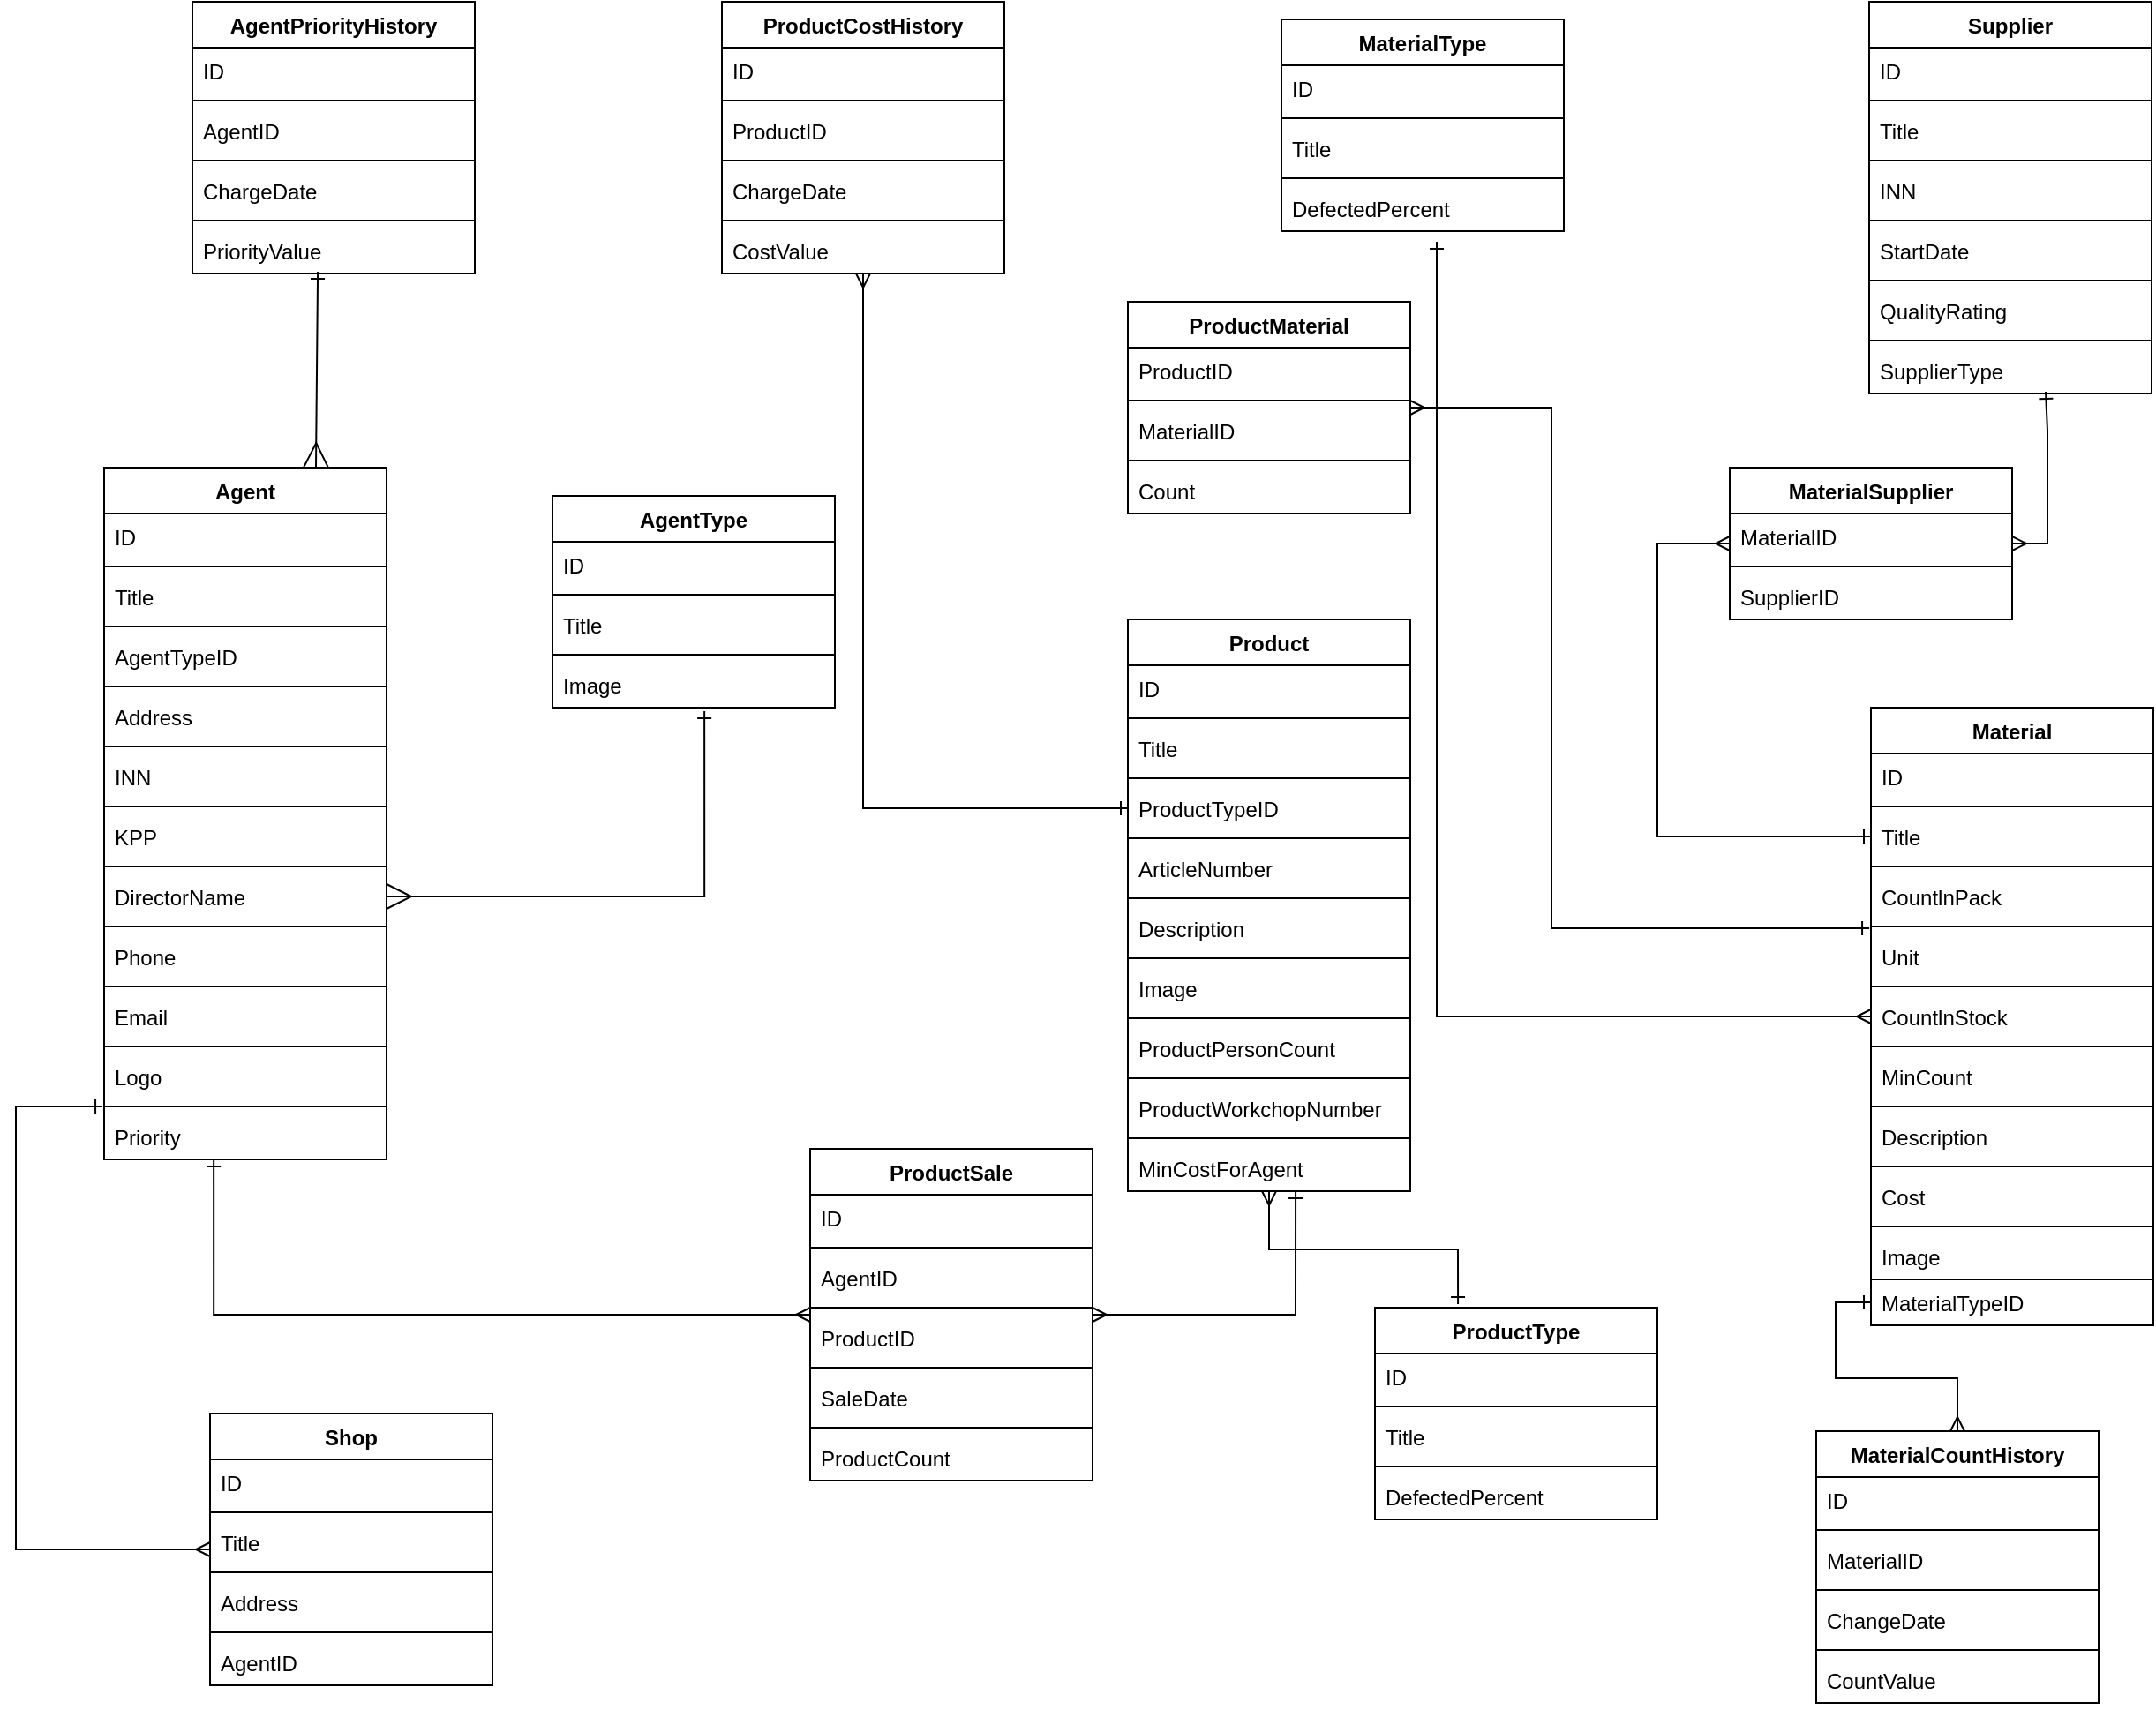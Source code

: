 <mxfile version="20.5.1" type="device"><diagram id="fFs7hPyOIkgfOMiAq97M" name="Страница 1"><mxGraphModel dx="1422" dy="1986" grid="1" gridSize="10" guides="1" tooltips="1" connect="1" arrows="1" fold="1" page="1" pageScale="1" pageWidth="827" pageHeight="1169" math="0" shadow="0"><root><mxCell id="0"/><mxCell id="1" parent="0"/><mxCell id="3nmxKB8VKZcgDJRHSXN--23" value="AgentPriorityHistory" style="swimlane;fontStyle=1;align=center;verticalAlign=top;childLayout=stackLayout;horizontal=1;startSize=26;horizontalStack=0;resizeParent=1;resizeParentMax=0;resizeLast=0;collapsible=1;marginBottom=0;" parent="1" vertex="1"><mxGeometry x="210" y="-1140" width="160" height="154" as="geometry"/></mxCell><mxCell id="3nmxKB8VKZcgDJRHSXN--24" value="ID" style="text;strokeColor=none;fillColor=none;align=left;verticalAlign=top;spacingLeft=4;spacingRight=4;overflow=hidden;rotatable=0;points=[[0,0.5],[1,0.5]];portConstraint=eastwest;" parent="3nmxKB8VKZcgDJRHSXN--23" vertex="1"><mxGeometry y="26" width="160" height="26" as="geometry"/></mxCell><mxCell id="3nmxKB8VKZcgDJRHSXN--25" value="" style="line;strokeWidth=1;fillColor=none;align=left;verticalAlign=middle;spacingTop=-1;spacingLeft=3;spacingRight=3;rotatable=0;labelPosition=right;points=[];portConstraint=eastwest;strokeColor=inherit;" parent="3nmxKB8VKZcgDJRHSXN--23" vertex="1"><mxGeometry y="52" width="160" height="8" as="geometry"/></mxCell><mxCell id="3nmxKB8VKZcgDJRHSXN--26" value="AgentID" style="text;strokeColor=none;fillColor=none;align=left;verticalAlign=top;spacingLeft=4;spacingRight=4;overflow=hidden;rotatable=0;points=[[0,0.5],[1,0.5]];portConstraint=eastwest;" parent="3nmxKB8VKZcgDJRHSXN--23" vertex="1"><mxGeometry y="60" width="160" height="26" as="geometry"/></mxCell><mxCell id="3nmxKB8VKZcgDJRHSXN--29" value="" style="line;strokeWidth=1;fillColor=none;align=left;verticalAlign=middle;spacingTop=-1;spacingLeft=3;spacingRight=3;rotatable=0;labelPosition=right;points=[];portConstraint=eastwest;strokeColor=inherit;" parent="3nmxKB8VKZcgDJRHSXN--23" vertex="1"><mxGeometry y="86" width="160" height="8" as="geometry"/></mxCell><mxCell id="3nmxKB8VKZcgDJRHSXN--28" value="ChargeDate" style="text;strokeColor=none;fillColor=none;align=left;verticalAlign=top;spacingLeft=4;spacingRight=4;overflow=hidden;rotatable=0;points=[[0,0.5],[1,0.5]];portConstraint=eastwest;" parent="3nmxKB8VKZcgDJRHSXN--23" vertex="1"><mxGeometry y="94" width="160" height="26" as="geometry"/></mxCell><mxCell id="3nmxKB8VKZcgDJRHSXN--31" value="" style="line;strokeWidth=1;fillColor=none;align=left;verticalAlign=middle;spacingTop=-1;spacingLeft=3;spacingRight=3;rotatable=0;labelPosition=right;points=[];portConstraint=eastwest;strokeColor=inherit;" parent="3nmxKB8VKZcgDJRHSXN--23" vertex="1"><mxGeometry y="120" width="160" height="8" as="geometry"/></mxCell><mxCell id="3nmxKB8VKZcgDJRHSXN--27" value="PriorityValue" style="text;strokeColor=none;fillColor=none;align=left;verticalAlign=top;spacingLeft=4;spacingRight=4;overflow=hidden;rotatable=0;points=[[0,0.5],[1,0.5]];portConstraint=eastwest;" parent="3nmxKB8VKZcgDJRHSXN--23" vertex="1"><mxGeometry y="128" width="160" height="26" as="geometry"/></mxCell><mxCell id="3nmxKB8VKZcgDJRHSXN--32" value="Agent" style="swimlane;fontStyle=1;align=center;verticalAlign=top;childLayout=stackLayout;horizontal=1;startSize=26;horizontalStack=0;resizeParent=1;resizeParentMax=0;resizeLast=0;collapsible=1;marginBottom=0;" parent="1" vertex="1"><mxGeometry x="160" y="-876" width="160" height="392" as="geometry"/></mxCell><mxCell id="3nmxKB8VKZcgDJRHSXN--33" value="ID" style="text;strokeColor=none;fillColor=none;align=left;verticalAlign=top;spacingLeft=4;spacingRight=4;overflow=hidden;rotatable=0;points=[[0,0.5],[1,0.5]];portConstraint=eastwest;" parent="3nmxKB8VKZcgDJRHSXN--32" vertex="1"><mxGeometry y="26" width="160" height="26" as="geometry"/></mxCell><mxCell id="3nmxKB8VKZcgDJRHSXN--34" value="" style="line;strokeWidth=1;fillColor=none;align=left;verticalAlign=middle;spacingTop=-1;spacingLeft=3;spacingRight=3;rotatable=0;labelPosition=right;points=[];portConstraint=eastwest;strokeColor=inherit;" parent="3nmxKB8VKZcgDJRHSXN--32" vertex="1"><mxGeometry y="52" width="160" height="8" as="geometry"/></mxCell><mxCell id="3nmxKB8VKZcgDJRHSXN--35" value="Title" style="text;strokeColor=none;fillColor=none;align=left;verticalAlign=top;spacingLeft=4;spacingRight=4;overflow=hidden;rotatable=0;points=[[0,0.5],[1,0.5]];portConstraint=eastwest;" parent="3nmxKB8VKZcgDJRHSXN--32" vertex="1"><mxGeometry y="60" width="160" height="26" as="geometry"/></mxCell><mxCell id="3nmxKB8VKZcgDJRHSXN--36" value="" style="line;strokeWidth=1;fillColor=none;align=left;verticalAlign=middle;spacingTop=-1;spacingLeft=3;spacingRight=3;rotatable=0;labelPosition=right;points=[];portConstraint=eastwest;strokeColor=inherit;" parent="3nmxKB8VKZcgDJRHSXN--32" vertex="1"><mxGeometry y="86" width="160" height="8" as="geometry"/></mxCell><mxCell id="3nmxKB8VKZcgDJRHSXN--37" value="AgentTypeID&#10;&#10;" style="text;strokeColor=none;fillColor=none;align=left;verticalAlign=top;spacingLeft=4;spacingRight=4;overflow=hidden;rotatable=0;points=[[0,0.5],[1,0.5]];portConstraint=eastwest;" parent="3nmxKB8VKZcgDJRHSXN--32" vertex="1"><mxGeometry y="94" width="160" height="26" as="geometry"/></mxCell><mxCell id="3nmxKB8VKZcgDJRHSXN--38" value="" style="line;strokeWidth=1;fillColor=none;align=left;verticalAlign=middle;spacingTop=-1;spacingLeft=3;spacingRight=3;rotatable=0;labelPosition=right;points=[];portConstraint=eastwest;strokeColor=inherit;" parent="3nmxKB8VKZcgDJRHSXN--32" vertex="1"><mxGeometry y="120" width="160" height="8" as="geometry"/></mxCell><mxCell id="3nmxKB8VKZcgDJRHSXN--40" value="Address" style="text;strokeColor=none;fillColor=none;align=left;verticalAlign=top;spacingLeft=4;spacingRight=4;overflow=hidden;rotatable=0;points=[[0,0.5],[1,0.5]];portConstraint=eastwest;" parent="3nmxKB8VKZcgDJRHSXN--32" vertex="1"><mxGeometry y="128" width="160" height="26" as="geometry"/></mxCell><mxCell id="3nmxKB8VKZcgDJRHSXN--47" value="" style="line;strokeWidth=1;fillColor=none;align=left;verticalAlign=middle;spacingTop=-1;spacingLeft=3;spacingRight=3;rotatable=0;labelPosition=right;points=[];portConstraint=eastwest;strokeColor=inherit;" parent="3nmxKB8VKZcgDJRHSXN--32" vertex="1"><mxGeometry y="154" width="160" height="8" as="geometry"/></mxCell><mxCell id="3nmxKB8VKZcgDJRHSXN--41" value="INN" style="text;strokeColor=none;fillColor=none;align=left;verticalAlign=top;spacingLeft=4;spacingRight=4;overflow=hidden;rotatable=0;points=[[0,0.5],[1,0.5]];portConstraint=eastwest;" parent="3nmxKB8VKZcgDJRHSXN--32" vertex="1"><mxGeometry y="162" width="160" height="26" as="geometry"/></mxCell><mxCell id="3nmxKB8VKZcgDJRHSXN--53" value="" style="line;strokeWidth=1;fillColor=none;align=left;verticalAlign=middle;spacingTop=-1;spacingLeft=3;spacingRight=3;rotatable=0;labelPosition=right;points=[];portConstraint=eastwest;strokeColor=inherit;" parent="3nmxKB8VKZcgDJRHSXN--32" vertex="1"><mxGeometry y="188" width="160" height="8" as="geometry"/></mxCell><mxCell id="3nmxKB8VKZcgDJRHSXN--42" value="KPP" style="text;strokeColor=none;fillColor=none;align=left;verticalAlign=top;spacingLeft=4;spacingRight=4;overflow=hidden;rotatable=0;points=[[0,0.5],[1,0.5]];portConstraint=eastwest;" parent="3nmxKB8VKZcgDJRHSXN--32" vertex="1"><mxGeometry y="196" width="160" height="26" as="geometry"/></mxCell><mxCell id="3nmxKB8VKZcgDJRHSXN--52" value="" style="line;strokeWidth=1;fillColor=none;align=left;verticalAlign=middle;spacingTop=-1;spacingLeft=3;spacingRight=3;rotatable=0;labelPosition=right;points=[];portConstraint=eastwest;strokeColor=inherit;" parent="3nmxKB8VKZcgDJRHSXN--32" vertex="1"><mxGeometry y="222" width="160" height="8" as="geometry"/></mxCell><mxCell id="3nmxKB8VKZcgDJRHSXN--43" value="DirectorName" style="text;strokeColor=none;fillColor=none;align=left;verticalAlign=top;spacingLeft=4;spacingRight=4;overflow=hidden;rotatable=0;points=[[0,0.5],[1,0.5]];portConstraint=eastwest;" parent="3nmxKB8VKZcgDJRHSXN--32" vertex="1"><mxGeometry y="230" width="160" height="26" as="geometry"/></mxCell><mxCell id="3nmxKB8VKZcgDJRHSXN--48" value="" style="line;strokeWidth=1;fillColor=none;align=left;verticalAlign=middle;spacingTop=-1;spacingLeft=3;spacingRight=3;rotatable=0;labelPosition=right;points=[];portConstraint=eastwest;strokeColor=inherit;" parent="3nmxKB8VKZcgDJRHSXN--32" vertex="1"><mxGeometry y="256" width="160" height="8" as="geometry"/></mxCell><mxCell id="3nmxKB8VKZcgDJRHSXN--44" value="Phone" style="text;strokeColor=none;fillColor=none;align=left;verticalAlign=top;spacingLeft=4;spacingRight=4;overflow=hidden;rotatable=0;points=[[0,0.5],[1,0.5]];portConstraint=eastwest;" parent="3nmxKB8VKZcgDJRHSXN--32" vertex="1"><mxGeometry y="264" width="160" height="26" as="geometry"/></mxCell><mxCell id="3nmxKB8VKZcgDJRHSXN--49" value="" style="line;strokeWidth=1;fillColor=none;align=left;verticalAlign=middle;spacingTop=-1;spacingLeft=3;spacingRight=3;rotatable=0;labelPosition=right;points=[];portConstraint=eastwest;strokeColor=inherit;" parent="3nmxKB8VKZcgDJRHSXN--32" vertex="1"><mxGeometry y="290" width="160" height="8" as="geometry"/></mxCell><mxCell id="3nmxKB8VKZcgDJRHSXN--45" value="Email" style="text;strokeColor=none;fillColor=none;align=left;verticalAlign=top;spacingLeft=4;spacingRight=4;overflow=hidden;rotatable=0;points=[[0,0.5],[1,0.5]];portConstraint=eastwest;" parent="3nmxKB8VKZcgDJRHSXN--32" vertex="1"><mxGeometry y="298" width="160" height="26" as="geometry"/></mxCell><mxCell id="3nmxKB8VKZcgDJRHSXN--50" value="" style="line;strokeWidth=1;fillColor=none;align=left;verticalAlign=middle;spacingTop=-1;spacingLeft=3;spacingRight=3;rotatable=0;labelPosition=right;points=[];portConstraint=eastwest;strokeColor=inherit;" parent="3nmxKB8VKZcgDJRHSXN--32" vertex="1"><mxGeometry y="324" width="160" height="8" as="geometry"/></mxCell><mxCell id="3nmxKB8VKZcgDJRHSXN--46" value="Logo" style="text;strokeColor=none;fillColor=none;align=left;verticalAlign=top;spacingLeft=4;spacingRight=4;overflow=hidden;rotatable=0;points=[[0,0.5],[1,0.5]];portConstraint=eastwest;" parent="3nmxKB8VKZcgDJRHSXN--32" vertex="1"><mxGeometry y="332" width="160" height="26" as="geometry"/></mxCell><mxCell id="3nmxKB8VKZcgDJRHSXN--51" value="" style="line;strokeWidth=1;fillColor=none;align=left;verticalAlign=middle;spacingTop=-1;spacingLeft=3;spacingRight=3;rotatable=0;labelPosition=right;points=[];portConstraint=eastwest;strokeColor=inherit;" parent="3nmxKB8VKZcgDJRHSXN--32" vertex="1"><mxGeometry y="358" width="160" height="8" as="geometry"/></mxCell><mxCell id="3nmxKB8VKZcgDJRHSXN--39" value="Priority" style="text;strokeColor=none;fillColor=none;align=left;verticalAlign=top;spacingLeft=4;spacingRight=4;overflow=hidden;rotatable=0;points=[[0,0.5],[1,0.5]];portConstraint=eastwest;" parent="3nmxKB8VKZcgDJRHSXN--32" vertex="1"><mxGeometry y="366" width="160" height="26" as="geometry"/></mxCell><mxCell id="3nmxKB8VKZcgDJRHSXN--54" value="AgentType" style="swimlane;fontStyle=1;align=center;verticalAlign=top;childLayout=stackLayout;horizontal=1;startSize=26;horizontalStack=0;resizeParent=1;resizeParentMax=0;resizeLast=0;collapsible=1;marginBottom=0;" parent="1" vertex="1"><mxGeometry x="414" y="-860" width="160" height="120" as="geometry"/></mxCell><mxCell id="3nmxKB8VKZcgDJRHSXN--55" value="ID" style="text;strokeColor=none;fillColor=none;align=left;verticalAlign=top;spacingLeft=4;spacingRight=4;overflow=hidden;rotatable=0;points=[[0,0.5],[1,0.5]];portConstraint=eastwest;" parent="3nmxKB8VKZcgDJRHSXN--54" vertex="1"><mxGeometry y="26" width="160" height="26" as="geometry"/></mxCell><mxCell id="3nmxKB8VKZcgDJRHSXN--56" value="" style="line;strokeWidth=1;fillColor=none;align=left;verticalAlign=middle;spacingTop=-1;spacingLeft=3;spacingRight=3;rotatable=0;labelPosition=right;points=[];portConstraint=eastwest;strokeColor=inherit;" parent="3nmxKB8VKZcgDJRHSXN--54" vertex="1"><mxGeometry y="52" width="160" height="8" as="geometry"/></mxCell><mxCell id="3nmxKB8VKZcgDJRHSXN--57" value="Title" style="text;strokeColor=none;fillColor=none;align=left;verticalAlign=top;spacingLeft=4;spacingRight=4;overflow=hidden;rotatable=0;points=[[0,0.5],[1,0.5]];portConstraint=eastwest;" parent="3nmxKB8VKZcgDJRHSXN--54" vertex="1"><mxGeometry y="60" width="160" height="26" as="geometry"/></mxCell><mxCell id="3nmxKB8VKZcgDJRHSXN--58" value="" style="line;strokeWidth=1;fillColor=none;align=left;verticalAlign=middle;spacingTop=-1;spacingLeft=3;spacingRight=3;rotatable=0;labelPosition=right;points=[];portConstraint=eastwest;strokeColor=inherit;" parent="3nmxKB8VKZcgDJRHSXN--54" vertex="1"><mxGeometry y="86" width="160" height="8" as="geometry"/></mxCell><mxCell id="3nmxKB8VKZcgDJRHSXN--59" value="Image" style="text;strokeColor=none;fillColor=none;align=left;verticalAlign=top;spacingLeft=4;spacingRight=4;overflow=hidden;rotatable=0;points=[[0,0.5],[1,0.5]];portConstraint=eastwest;" parent="3nmxKB8VKZcgDJRHSXN--54" vertex="1"><mxGeometry y="94" width="160" height="26" as="geometry"/></mxCell><mxCell id="3t90tNj16M17dk10CxFn-10" style="edgeStyle=orthogonalEdgeStyle;rounded=0;orthogonalLoop=1;jettySize=auto;html=1;entryX=-0.006;entryY=-0.154;entryDx=0;entryDy=0;entryPerimeter=0;startArrow=ERmany;startFill=0;endArrow=ERone;endFill=0;" edge="1" parent="1" source="3nmxKB8VKZcgDJRHSXN--62" target="3nmxKB8VKZcgDJRHSXN--39"><mxGeometry relative="1" as="geometry"><mxPoint x="110" y="-540" as="targetPoint"/><Array as="points"><mxPoint x="110" y="-263"/><mxPoint x="110" y="-514"/></Array></mxGeometry></mxCell><mxCell id="3nmxKB8VKZcgDJRHSXN--62" value="Shop" style="swimlane;fontStyle=1;align=center;verticalAlign=top;childLayout=stackLayout;horizontal=1;startSize=26;horizontalStack=0;resizeParent=1;resizeParentMax=0;resizeLast=0;collapsible=1;marginBottom=0;" parent="1" vertex="1"><mxGeometry x="220" y="-340" width="160" height="154" as="geometry"/></mxCell><mxCell id="3nmxKB8VKZcgDJRHSXN--63" value="ID" style="text;strokeColor=none;fillColor=none;align=left;verticalAlign=top;spacingLeft=4;spacingRight=4;overflow=hidden;rotatable=0;points=[[0,0.5],[1,0.5]];portConstraint=eastwest;" parent="3nmxKB8VKZcgDJRHSXN--62" vertex="1"><mxGeometry y="26" width="160" height="26" as="geometry"/></mxCell><mxCell id="3nmxKB8VKZcgDJRHSXN--64" value="" style="line;strokeWidth=1;fillColor=none;align=left;verticalAlign=middle;spacingTop=-1;spacingLeft=3;spacingRight=3;rotatable=0;labelPosition=right;points=[];portConstraint=eastwest;strokeColor=inherit;" parent="3nmxKB8VKZcgDJRHSXN--62" vertex="1"><mxGeometry y="52" width="160" height="8" as="geometry"/></mxCell><mxCell id="3nmxKB8VKZcgDJRHSXN--65" value="Title" style="text;strokeColor=none;fillColor=none;align=left;verticalAlign=top;spacingLeft=4;spacingRight=4;overflow=hidden;rotatable=0;points=[[0,0.5],[1,0.5]];portConstraint=eastwest;" parent="3nmxKB8VKZcgDJRHSXN--62" vertex="1"><mxGeometry y="60" width="160" height="26" as="geometry"/></mxCell><mxCell id="3nmxKB8VKZcgDJRHSXN--66" value="" style="line;strokeWidth=1;fillColor=none;align=left;verticalAlign=middle;spacingTop=-1;spacingLeft=3;spacingRight=3;rotatable=0;labelPosition=right;points=[];portConstraint=eastwest;strokeColor=inherit;" parent="3nmxKB8VKZcgDJRHSXN--62" vertex="1"><mxGeometry y="86" width="160" height="8" as="geometry"/></mxCell><mxCell id="3nmxKB8VKZcgDJRHSXN--67" value="Address" style="text;strokeColor=none;fillColor=none;align=left;verticalAlign=top;spacingLeft=4;spacingRight=4;overflow=hidden;rotatable=0;points=[[0,0.5],[1,0.5]];portConstraint=eastwest;" parent="3nmxKB8VKZcgDJRHSXN--62" vertex="1"><mxGeometry y="94" width="160" height="26" as="geometry"/></mxCell><mxCell id="3nmxKB8VKZcgDJRHSXN--68" value="" style="line;strokeWidth=1;fillColor=none;align=left;verticalAlign=middle;spacingTop=-1;spacingLeft=3;spacingRight=3;rotatable=0;labelPosition=right;points=[];portConstraint=eastwest;strokeColor=inherit;" parent="3nmxKB8VKZcgDJRHSXN--62" vertex="1"><mxGeometry y="120" width="160" height="8" as="geometry"/></mxCell><mxCell id="3nmxKB8VKZcgDJRHSXN--69" value="AgentID" style="text;strokeColor=none;fillColor=none;align=left;verticalAlign=top;spacingLeft=4;spacingRight=4;overflow=hidden;rotatable=0;points=[[0,0.5],[1,0.5]];portConstraint=eastwest;" parent="3nmxKB8VKZcgDJRHSXN--62" vertex="1"><mxGeometry y="128" width="160" height="26" as="geometry"/></mxCell><mxCell id="3t90tNj16M17dk10CxFn-11" style="edgeStyle=orthogonalEdgeStyle;rounded=0;orthogonalLoop=1;jettySize=auto;html=1;entryX=0.388;entryY=1;entryDx=0;entryDy=0;entryPerimeter=0;startArrow=ERmany;startFill=0;endArrow=ERone;endFill=0;" edge="1" parent="1" source="3nmxKB8VKZcgDJRHSXN--70" target="3nmxKB8VKZcgDJRHSXN--39"><mxGeometry relative="1" as="geometry"/></mxCell><mxCell id="3t90tNj16M17dk10CxFn-15" style="edgeStyle=orthogonalEdgeStyle;rounded=0;orthogonalLoop=1;jettySize=auto;html=1;entryX=0.594;entryY=1;entryDx=0;entryDy=0;entryPerimeter=0;startArrow=ERmany;startFill=0;endArrow=ERone;endFill=0;" edge="1" parent="1" source="3nmxKB8VKZcgDJRHSXN--70" target="3nmxKB8VKZcgDJRHSXN--111"><mxGeometry relative="1" as="geometry"/></mxCell><mxCell id="3nmxKB8VKZcgDJRHSXN--70" value="ProductSale" style="swimlane;fontStyle=1;align=center;verticalAlign=top;childLayout=stackLayout;horizontal=1;startSize=26;horizontalStack=0;resizeParent=1;resizeParentMax=0;resizeLast=0;collapsible=1;marginBottom=0;" parent="1" vertex="1"><mxGeometry x="560" y="-490" width="160" height="188" as="geometry"/></mxCell><mxCell id="3nmxKB8VKZcgDJRHSXN--71" value="ID" style="text;strokeColor=none;fillColor=none;align=left;verticalAlign=top;spacingLeft=4;spacingRight=4;overflow=hidden;rotatable=0;points=[[0,0.5],[1,0.5]];portConstraint=eastwest;" parent="3nmxKB8VKZcgDJRHSXN--70" vertex="1"><mxGeometry y="26" width="160" height="26" as="geometry"/></mxCell><mxCell id="3nmxKB8VKZcgDJRHSXN--72" value="" style="line;strokeWidth=1;fillColor=none;align=left;verticalAlign=middle;spacingTop=-1;spacingLeft=3;spacingRight=3;rotatable=0;labelPosition=right;points=[];portConstraint=eastwest;strokeColor=inherit;" parent="3nmxKB8VKZcgDJRHSXN--70" vertex="1"><mxGeometry y="52" width="160" height="8" as="geometry"/></mxCell><mxCell id="3nmxKB8VKZcgDJRHSXN--73" value="AgentID" style="text;strokeColor=none;fillColor=none;align=left;verticalAlign=top;spacingLeft=4;spacingRight=4;overflow=hidden;rotatable=0;points=[[0,0.5],[1,0.5]];portConstraint=eastwest;" parent="3nmxKB8VKZcgDJRHSXN--70" vertex="1"><mxGeometry y="60" width="160" height="26" as="geometry"/></mxCell><mxCell id="3nmxKB8VKZcgDJRHSXN--74" value="" style="line;strokeWidth=1;fillColor=none;align=left;verticalAlign=middle;spacingTop=-1;spacingLeft=3;spacingRight=3;rotatable=0;labelPosition=right;points=[];portConstraint=eastwest;strokeColor=inherit;" parent="3nmxKB8VKZcgDJRHSXN--70" vertex="1"><mxGeometry y="86" width="160" height="8" as="geometry"/></mxCell><mxCell id="3nmxKB8VKZcgDJRHSXN--75" value="ProductID" style="text;strokeColor=none;fillColor=none;align=left;verticalAlign=top;spacingLeft=4;spacingRight=4;overflow=hidden;rotatable=0;points=[[0,0.5],[1,0.5]];portConstraint=eastwest;" parent="3nmxKB8VKZcgDJRHSXN--70" vertex="1"><mxGeometry y="94" width="160" height="26" as="geometry"/></mxCell><mxCell id="3nmxKB8VKZcgDJRHSXN--76" value="" style="line;strokeWidth=1;fillColor=none;align=left;verticalAlign=middle;spacingTop=-1;spacingLeft=3;spacingRight=3;rotatable=0;labelPosition=right;points=[];portConstraint=eastwest;strokeColor=inherit;" parent="3nmxKB8VKZcgDJRHSXN--70" vertex="1"><mxGeometry y="120" width="160" height="8" as="geometry"/></mxCell><mxCell id="3nmxKB8VKZcgDJRHSXN--77" value="SaleDate" style="text;strokeColor=none;fillColor=none;align=left;verticalAlign=top;spacingLeft=4;spacingRight=4;overflow=hidden;rotatable=0;points=[[0,0.5],[1,0.5]];portConstraint=eastwest;" parent="3nmxKB8VKZcgDJRHSXN--70" vertex="1"><mxGeometry y="128" width="160" height="26" as="geometry"/></mxCell><mxCell id="3nmxKB8VKZcgDJRHSXN--79" value="" style="line;strokeWidth=1;fillColor=none;align=left;verticalAlign=middle;spacingTop=-1;spacingLeft=3;spacingRight=3;rotatable=0;labelPosition=right;points=[];portConstraint=eastwest;strokeColor=inherit;" parent="3nmxKB8VKZcgDJRHSXN--70" vertex="1"><mxGeometry y="154" width="160" height="8" as="geometry"/></mxCell><mxCell id="3nmxKB8VKZcgDJRHSXN--78" value="ProductCount" style="text;strokeColor=none;fillColor=none;align=left;verticalAlign=top;spacingLeft=4;spacingRight=4;overflow=hidden;rotatable=0;points=[[0,0.5],[1,0.5]];portConstraint=eastwest;" parent="3nmxKB8VKZcgDJRHSXN--70" vertex="1"><mxGeometry y="162" width="160" height="26" as="geometry"/></mxCell><mxCell id="3t90tNj16M17dk10CxFn-12" style="edgeStyle=orthogonalEdgeStyle;rounded=0;orthogonalLoop=1;jettySize=auto;html=1;startArrow=ERmany;startFill=0;endArrow=ERone;endFill=0;" edge="1" parent="1" source="3nmxKB8VKZcgDJRHSXN--80" target="3nmxKB8VKZcgDJRHSXN--99"><mxGeometry relative="1" as="geometry"/></mxCell><mxCell id="3nmxKB8VKZcgDJRHSXN--80" value="ProductCostHistory" style="swimlane;fontStyle=1;align=center;verticalAlign=top;childLayout=stackLayout;horizontal=1;startSize=26;horizontalStack=0;resizeParent=1;resizeParentMax=0;resizeLast=0;collapsible=1;marginBottom=0;" parent="1" vertex="1"><mxGeometry x="510" y="-1140" width="160" height="154" as="geometry"/></mxCell><mxCell id="3nmxKB8VKZcgDJRHSXN--81" value="ID" style="text;strokeColor=none;fillColor=none;align=left;verticalAlign=top;spacingLeft=4;spacingRight=4;overflow=hidden;rotatable=0;points=[[0,0.5],[1,0.5]];portConstraint=eastwest;" parent="3nmxKB8VKZcgDJRHSXN--80" vertex="1"><mxGeometry y="26" width="160" height="26" as="geometry"/></mxCell><mxCell id="3nmxKB8VKZcgDJRHSXN--82" value="" style="line;strokeWidth=1;fillColor=none;align=left;verticalAlign=middle;spacingTop=-1;spacingLeft=3;spacingRight=3;rotatable=0;labelPosition=right;points=[];portConstraint=eastwest;strokeColor=inherit;" parent="3nmxKB8VKZcgDJRHSXN--80" vertex="1"><mxGeometry y="52" width="160" height="8" as="geometry"/></mxCell><mxCell id="3nmxKB8VKZcgDJRHSXN--83" value="ProductID" style="text;strokeColor=none;fillColor=none;align=left;verticalAlign=top;spacingLeft=4;spacingRight=4;overflow=hidden;rotatable=0;points=[[0,0.5],[1,0.5]];portConstraint=eastwest;" parent="3nmxKB8VKZcgDJRHSXN--80" vertex="1"><mxGeometry y="60" width="160" height="26" as="geometry"/></mxCell><mxCell id="3nmxKB8VKZcgDJRHSXN--84" value="" style="line;strokeWidth=1;fillColor=none;align=left;verticalAlign=middle;spacingTop=-1;spacingLeft=3;spacingRight=3;rotatable=0;labelPosition=right;points=[];portConstraint=eastwest;strokeColor=inherit;" parent="3nmxKB8VKZcgDJRHSXN--80" vertex="1"><mxGeometry y="86" width="160" height="8" as="geometry"/></mxCell><mxCell id="3nmxKB8VKZcgDJRHSXN--85" value="ChargeDate" style="text;strokeColor=none;fillColor=none;align=left;verticalAlign=top;spacingLeft=4;spacingRight=4;overflow=hidden;rotatable=0;points=[[0,0.5],[1,0.5]];portConstraint=eastwest;" parent="3nmxKB8VKZcgDJRHSXN--80" vertex="1"><mxGeometry y="94" width="160" height="26" as="geometry"/></mxCell><mxCell id="3nmxKB8VKZcgDJRHSXN--86" value="" style="line;strokeWidth=1;fillColor=none;align=left;verticalAlign=middle;spacingTop=-1;spacingLeft=3;spacingRight=3;rotatable=0;labelPosition=right;points=[];portConstraint=eastwest;strokeColor=inherit;" parent="3nmxKB8VKZcgDJRHSXN--80" vertex="1"><mxGeometry y="120" width="160" height="8" as="geometry"/></mxCell><mxCell id="3nmxKB8VKZcgDJRHSXN--87" value="CostValue" style="text;strokeColor=none;fillColor=none;align=left;verticalAlign=top;spacingLeft=4;spacingRight=4;overflow=hidden;rotatable=0;points=[[0,0.5],[1,0.5]];portConstraint=eastwest;" parent="3nmxKB8VKZcgDJRHSXN--80" vertex="1"><mxGeometry y="128" width="160" height="26" as="geometry"/></mxCell><mxCell id="3t90tNj16M17dk10CxFn-37" style="edgeStyle=orthogonalEdgeStyle;rounded=0;orthogonalLoop=1;jettySize=auto;html=1;entryX=-0.006;entryY=-0.115;entryDx=0;entryDy=0;entryPerimeter=0;startArrow=ERmany;startFill=0;endArrow=ERone;endFill=0;" edge="1" parent="1" source="3nmxKB8VKZcgDJRHSXN--88" target="3nmxKB8VKZcgDJRHSXN--157"><mxGeometry relative="1" as="geometry"><Array as="points"><mxPoint x="980" y="-910"/><mxPoint x="980" y="-615"/></Array></mxGeometry></mxCell><mxCell id="3nmxKB8VKZcgDJRHSXN--88" value="ProductMaterial" style="swimlane;fontStyle=1;align=center;verticalAlign=top;childLayout=stackLayout;horizontal=1;startSize=26;horizontalStack=0;resizeParent=1;resizeParentMax=0;resizeLast=0;collapsible=1;marginBottom=0;" parent="1" vertex="1"><mxGeometry x="740" y="-970" width="160" height="120" as="geometry"/></mxCell><mxCell id="3nmxKB8VKZcgDJRHSXN--89" value="ProductID" style="text;strokeColor=none;fillColor=none;align=left;verticalAlign=top;spacingLeft=4;spacingRight=4;overflow=hidden;rotatable=0;points=[[0,0.5],[1,0.5]];portConstraint=eastwest;" parent="3nmxKB8VKZcgDJRHSXN--88" vertex="1"><mxGeometry y="26" width="160" height="26" as="geometry"/></mxCell><mxCell id="3nmxKB8VKZcgDJRHSXN--90" value="" style="line;strokeWidth=1;fillColor=none;align=left;verticalAlign=middle;spacingTop=-1;spacingLeft=3;spacingRight=3;rotatable=0;labelPosition=right;points=[];portConstraint=eastwest;strokeColor=inherit;" parent="3nmxKB8VKZcgDJRHSXN--88" vertex="1"><mxGeometry y="52" width="160" height="8" as="geometry"/></mxCell><mxCell id="3nmxKB8VKZcgDJRHSXN--91" value="MaterialID" style="text;strokeColor=none;fillColor=none;align=left;verticalAlign=top;spacingLeft=4;spacingRight=4;overflow=hidden;rotatable=0;points=[[0,0.5],[1,0.5]];portConstraint=eastwest;" parent="3nmxKB8VKZcgDJRHSXN--88" vertex="1"><mxGeometry y="60" width="160" height="26" as="geometry"/></mxCell><mxCell id="3nmxKB8VKZcgDJRHSXN--92" value="" style="line;strokeWidth=1;fillColor=none;align=left;verticalAlign=middle;spacingTop=-1;spacingLeft=3;spacingRight=3;rotatable=0;labelPosition=right;points=[];portConstraint=eastwest;strokeColor=inherit;" parent="3nmxKB8VKZcgDJRHSXN--88" vertex="1"><mxGeometry y="86" width="160" height="8" as="geometry"/></mxCell><mxCell id="3nmxKB8VKZcgDJRHSXN--93" value="Count" style="text;strokeColor=none;fillColor=none;align=left;verticalAlign=top;spacingLeft=4;spacingRight=4;overflow=hidden;rotatable=0;points=[[0,0.5],[1,0.5]];portConstraint=eastwest;" parent="3nmxKB8VKZcgDJRHSXN--88" vertex="1"><mxGeometry y="94" width="160" height="26" as="geometry"/></mxCell><mxCell id="3t90tNj16M17dk10CxFn-16" style="edgeStyle=orthogonalEdgeStyle;rounded=0;orthogonalLoop=1;jettySize=auto;html=1;entryX=0.294;entryY=-0.017;entryDx=0;entryDy=0;entryPerimeter=0;startArrow=ERmany;startFill=0;endArrow=ERone;endFill=0;" edge="1" parent="1" source="3nmxKB8VKZcgDJRHSXN--94" target="3nmxKB8VKZcgDJRHSXN--181"><mxGeometry relative="1" as="geometry"/></mxCell><mxCell id="3nmxKB8VKZcgDJRHSXN--94" value="Product" style="swimlane;fontStyle=1;align=center;verticalAlign=top;childLayout=stackLayout;horizontal=1;startSize=26;horizontalStack=0;resizeParent=1;resizeParentMax=0;resizeLast=0;collapsible=1;marginBottom=0;" parent="1" vertex="1"><mxGeometry x="740" y="-790" width="160" height="324" as="geometry"/></mxCell><mxCell id="3nmxKB8VKZcgDJRHSXN--95" value="ID" style="text;strokeColor=none;fillColor=none;align=left;verticalAlign=top;spacingLeft=4;spacingRight=4;overflow=hidden;rotatable=0;points=[[0,0.5],[1,0.5]];portConstraint=eastwest;" parent="3nmxKB8VKZcgDJRHSXN--94" vertex="1"><mxGeometry y="26" width="160" height="26" as="geometry"/></mxCell><mxCell id="3nmxKB8VKZcgDJRHSXN--96" value="" style="line;strokeWidth=1;fillColor=none;align=left;verticalAlign=middle;spacingTop=-1;spacingLeft=3;spacingRight=3;rotatable=0;labelPosition=right;points=[];portConstraint=eastwest;strokeColor=inherit;" parent="3nmxKB8VKZcgDJRHSXN--94" vertex="1"><mxGeometry y="52" width="160" height="8" as="geometry"/></mxCell><mxCell id="3nmxKB8VKZcgDJRHSXN--97" value="Title" style="text;strokeColor=none;fillColor=none;align=left;verticalAlign=top;spacingLeft=4;spacingRight=4;overflow=hidden;rotatable=0;points=[[0,0.5],[1,0.5]];portConstraint=eastwest;" parent="3nmxKB8VKZcgDJRHSXN--94" vertex="1"><mxGeometry y="60" width="160" height="26" as="geometry"/></mxCell><mxCell id="3nmxKB8VKZcgDJRHSXN--98" value="" style="line;strokeWidth=1;fillColor=none;align=left;verticalAlign=middle;spacingTop=-1;spacingLeft=3;spacingRight=3;rotatable=0;labelPosition=right;points=[];portConstraint=eastwest;strokeColor=inherit;" parent="3nmxKB8VKZcgDJRHSXN--94" vertex="1"><mxGeometry y="86" width="160" height="8" as="geometry"/></mxCell><mxCell id="3nmxKB8VKZcgDJRHSXN--99" value="ProductTypeID" style="text;strokeColor=none;fillColor=none;align=left;verticalAlign=top;spacingLeft=4;spacingRight=4;overflow=hidden;rotatable=0;points=[[0,0.5],[1,0.5]];portConstraint=eastwest;" parent="3nmxKB8VKZcgDJRHSXN--94" vertex="1"><mxGeometry y="94" width="160" height="26" as="geometry"/></mxCell><mxCell id="3nmxKB8VKZcgDJRHSXN--100" value="" style="line;strokeWidth=1;fillColor=none;align=left;verticalAlign=middle;spacingTop=-1;spacingLeft=3;spacingRight=3;rotatable=0;labelPosition=right;points=[];portConstraint=eastwest;strokeColor=inherit;" parent="3nmxKB8VKZcgDJRHSXN--94" vertex="1"><mxGeometry y="120" width="160" height="8" as="geometry"/></mxCell><mxCell id="3nmxKB8VKZcgDJRHSXN--101" value="ArticleNumber" style="text;strokeColor=none;fillColor=none;align=left;verticalAlign=top;spacingLeft=4;spacingRight=4;overflow=hidden;rotatable=0;points=[[0,0.5],[1,0.5]];portConstraint=eastwest;" parent="3nmxKB8VKZcgDJRHSXN--94" vertex="1"><mxGeometry y="128" width="160" height="26" as="geometry"/></mxCell><mxCell id="3nmxKB8VKZcgDJRHSXN--102" value="" style="line;strokeWidth=1;fillColor=none;align=left;verticalAlign=middle;spacingTop=-1;spacingLeft=3;spacingRight=3;rotatable=0;labelPosition=right;points=[];portConstraint=eastwest;strokeColor=inherit;" parent="3nmxKB8VKZcgDJRHSXN--94" vertex="1"><mxGeometry y="154" width="160" height="8" as="geometry"/></mxCell><mxCell id="3nmxKB8VKZcgDJRHSXN--103" value="Description" style="text;strokeColor=none;fillColor=none;align=left;verticalAlign=top;spacingLeft=4;spacingRight=4;overflow=hidden;rotatable=0;points=[[0,0.5],[1,0.5]];portConstraint=eastwest;" parent="3nmxKB8VKZcgDJRHSXN--94" vertex="1"><mxGeometry y="162" width="160" height="26" as="geometry"/></mxCell><mxCell id="3nmxKB8VKZcgDJRHSXN--104" value="" style="line;strokeWidth=1;fillColor=none;align=left;verticalAlign=middle;spacingTop=-1;spacingLeft=3;spacingRight=3;rotatable=0;labelPosition=right;points=[];portConstraint=eastwest;strokeColor=inherit;" parent="3nmxKB8VKZcgDJRHSXN--94" vertex="1"><mxGeometry y="188" width="160" height="8" as="geometry"/></mxCell><mxCell id="3nmxKB8VKZcgDJRHSXN--105" value="Image" style="text;strokeColor=none;fillColor=none;align=left;verticalAlign=top;spacingLeft=4;spacingRight=4;overflow=hidden;rotatable=0;points=[[0,0.5],[1,0.5]];portConstraint=eastwest;" parent="3nmxKB8VKZcgDJRHSXN--94" vertex="1"><mxGeometry y="196" width="160" height="26" as="geometry"/></mxCell><mxCell id="3nmxKB8VKZcgDJRHSXN--106" value="" style="line;strokeWidth=1;fillColor=none;align=left;verticalAlign=middle;spacingTop=-1;spacingLeft=3;spacingRight=3;rotatable=0;labelPosition=right;points=[];portConstraint=eastwest;strokeColor=inherit;" parent="3nmxKB8VKZcgDJRHSXN--94" vertex="1"><mxGeometry y="222" width="160" height="8" as="geometry"/></mxCell><mxCell id="3nmxKB8VKZcgDJRHSXN--107" value="ProductPersonCount" style="text;strokeColor=none;fillColor=none;align=left;verticalAlign=top;spacingLeft=4;spacingRight=4;overflow=hidden;rotatable=0;points=[[0,0.5],[1,0.5]];portConstraint=eastwest;" parent="3nmxKB8VKZcgDJRHSXN--94" vertex="1"><mxGeometry y="230" width="160" height="26" as="geometry"/></mxCell><mxCell id="3nmxKB8VKZcgDJRHSXN--108" value="" style="line;strokeWidth=1;fillColor=none;align=left;verticalAlign=middle;spacingTop=-1;spacingLeft=3;spacingRight=3;rotatable=0;labelPosition=right;points=[];portConstraint=eastwest;strokeColor=inherit;" parent="3nmxKB8VKZcgDJRHSXN--94" vertex="1"><mxGeometry y="256" width="160" height="8" as="geometry"/></mxCell><mxCell id="3nmxKB8VKZcgDJRHSXN--109" value="ProductWorkchopNumber" style="text;strokeColor=none;fillColor=none;align=left;verticalAlign=top;spacingLeft=4;spacingRight=4;overflow=hidden;rotatable=0;points=[[0,0.5],[1,0.5]];portConstraint=eastwest;" parent="3nmxKB8VKZcgDJRHSXN--94" vertex="1"><mxGeometry y="264" width="160" height="26" as="geometry"/></mxCell><mxCell id="3nmxKB8VKZcgDJRHSXN--110" value="" style="line;strokeWidth=1;fillColor=none;align=left;verticalAlign=middle;spacingTop=-1;spacingLeft=3;spacingRight=3;rotatable=0;labelPosition=right;points=[];portConstraint=eastwest;strokeColor=inherit;" parent="3nmxKB8VKZcgDJRHSXN--94" vertex="1"><mxGeometry y="290" width="160" height="8" as="geometry"/></mxCell><mxCell id="3nmxKB8VKZcgDJRHSXN--111" value="MinCostForAgent" style="text;strokeColor=none;fillColor=none;align=left;verticalAlign=top;spacingLeft=4;spacingRight=4;overflow=hidden;rotatable=0;points=[[0,0.5],[1,0.5]];portConstraint=eastwest;" parent="3nmxKB8VKZcgDJRHSXN--94" vertex="1"><mxGeometry y="298" width="160" height="26" as="geometry"/></mxCell><mxCell id="3nmxKB8VKZcgDJRHSXN--120" value="MaterialType" style="swimlane;fontStyle=1;align=center;verticalAlign=top;childLayout=stackLayout;horizontal=1;startSize=26;horizontalStack=0;resizeParent=1;resizeParentMax=0;resizeLast=0;collapsible=1;marginBottom=0;" parent="1" vertex="1"><mxGeometry x="827" y="-1130" width="160" height="120" as="geometry"/></mxCell><mxCell id="3nmxKB8VKZcgDJRHSXN--121" value="ID" style="text;strokeColor=none;fillColor=none;align=left;verticalAlign=top;spacingLeft=4;spacingRight=4;overflow=hidden;rotatable=0;points=[[0,0.5],[1,0.5]];portConstraint=eastwest;" parent="3nmxKB8VKZcgDJRHSXN--120" vertex="1"><mxGeometry y="26" width="160" height="26" as="geometry"/></mxCell><mxCell id="3nmxKB8VKZcgDJRHSXN--122" value="" style="line;strokeWidth=1;fillColor=none;align=left;verticalAlign=middle;spacingTop=-1;spacingLeft=3;spacingRight=3;rotatable=0;labelPosition=right;points=[];portConstraint=eastwest;strokeColor=inherit;" parent="3nmxKB8VKZcgDJRHSXN--120" vertex="1"><mxGeometry y="52" width="160" height="8" as="geometry"/></mxCell><mxCell id="3nmxKB8VKZcgDJRHSXN--123" value="Title" style="text;strokeColor=none;fillColor=none;align=left;verticalAlign=top;spacingLeft=4;spacingRight=4;overflow=hidden;rotatable=0;points=[[0,0.5],[1,0.5]];portConstraint=eastwest;" parent="3nmxKB8VKZcgDJRHSXN--120" vertex="1"><mxGeometry y="60" width="160" height="26" as="geometry"/></mxCell><mxCell id="3nmxKB8VKZcgDJRHSXN--124" value="" style="line;strokeWidth=1;fillColor=none;align=left;verticalAlign=middle;spacingTop=-1;spacingLeft=3;spacingRight=3;rotatable=0;labelPosition=right;points=[];portConstraint=eastwest;strokeColor=inherit;" parent="3nmxKB8VKZcgDJRHSXN--120" vertex="1"><mxGeometry y="86" width="160" height="8" as="geometry"/></mxCell><mxCell id="3nmxKB8VKZcgDJRHSXN--125" value="DefectedPercent" style="text;strokeColor=none;fillColor=none;align=left;verticalAlign=top;spacingLeft=4;spacingRight=4;overflow=hidden;rotatable=0;points=[[0,0.5],[1,0.5]];portConstraint=eastwest;" parent="3nmxKB8VKZcgDJRHSXN--120" vertex="1"><mxGeometry y="94" width="160" height="26" as="geometry"/></mxCell><mxCell id="3nmxKB8VKZcgDJRHSXN--126" value="Supplier" style="swimlane;fontStyle=1;align=center;verticalAlign=top;childLayout=stackLayout;horizontal=1;startSize=26;horizontalStack=0;resizeParent=1;resizeParentMax=0;resizeLast=0;collapsible=1;marginBottom=0;" parent="1" vertex="1"><mxGeometry x="1160" y="-1140" width="160" height="222" as="geometry"/></mxCell><mxCell id="3nmxKB8VKZcgDJRHSXN--127" value="ID" style="text;strokeColor=none;fillColor=none;align=left;verticalAlign=top;spacingLeft=4;spacingRight=4;overflow=hidden;rotatable=0;points=[[0,0.5],[1,0.5]];portConstraint=eastwest;" parent="3nmxKB8VKZcgDJRHSXN--126" vertex="1"><mxGeometry y="26" width="160" height="26" as="geometry"/></mxCell><mxCell id="3nmxKB8VKZcgDJRHSXN--128" value="" style="line;strokeWidth=1;fillColor=none;align=left;verticalAlign=middle;spacingTop=-1;spacingLeft=3;spacingRight=3;rotatable=0;labelPosition=right;points=[];portConstraint=eastwest;strokeColor=inherit;" parent="3nmxKB8VKZcgDJRHSXN--126" vertex="1"><mxGeometry y="52" width="160" height="8" as="geometry"/></mxCell><mxCell id="3nmxKB8VKZcgDJRHSXN--129" value="Title" style="text;strokeColor=none;fillColor=none;align=left;verticalAlign=top;spacingLeft=4;spacingRight=4;overflow=hidden;rotatable=0;points=[[0,0.5],[1,0.5]];portConstraint=eastwest;" parent="3nmxKB8VKZcgDJRHSXN--126" vertex="1"><mxGeometry y="60" width="160" height="26" as="geometry"/></mxCell><mxCell id="3nmxKB8VKZcgDJRHSXN--130" value="" style="line;strokeWidth=1;fillColor=none;align=left;verticalAlign=middle;spacingTop=-1;spacingLeft=3;spacingRight=3;rotatable=0;labelPosition=right;points=[];portConstraint=eastwest;strokeColor=inherit;" parent="3nmxKB8VKZcgDJRHSXN--126" vertex="1"><mxGeometry y="86" width="160" height="8" as="geometry"/></mxCell><mxCell id="3nmxKB8VKZcgDJRHSXN--131" value="INN" style="text;strokeColor=none;fillColor=none;align=left;verticalAlign=top;spacingLeft=4;spacingRight=4;overflow=hidden;rotatable=0;points=[[0,0.5],[1,0.5]];portConstraint=eastwest;" parent="3nmxKB8VKZcgDJRHSXN--126" vertex="1"><mxGeometry y="94" width="160" height="26" as="geometry"/></mxCell><mxCell id="3nmxKB8VKZcgDJRHSXN--132" value="" style="line;strokeWidth=1;fillColor=none;align=left;verticalAlign=middle;spacingTop=-1;spacingLeft=3;spacingRight=3;rotatable=0;labelPosition=right;points=[];portConstraint=eastwest;strokeColor=inherit;" parent="3nmxKB8VKZcgDJRHSXN--126" vertex="1"><mxGeometry y="120" width="160" height="8" as="geometry"/></mxCell><mxCell id="3nmxKB8VKZcgDJRHSXN--133" value="StartDate" style="text;strokeColor=none;fillColor=none;align=left;verticalAlign=top;spacingLeft=4;spacingRight=4;overflow=hidden;rotatable=0;points=[[0,0.5],[1,0.5]];portConstraint=eastwest;" parent="3nmxKB8VKZcgDJRHSXN--126" vertex="1"><mxGeometry y="128" width="160" height="26" as="geometry"/></mxCell><mxCell id="3nmxKB8VKZcgDJRHSXN--134" value="" style="line;strokeWidth=1;fillColor=none;align=left;verticalAlign=middle;spacingTop=-1;spacingLeft=3;spacingRight=3;rotatable=0;labelPosition=right;points=[];portConstraint=eastwest;strokeColor=inherit;" parent="3nmxKB8VKZcgDJRHSXN--126" vertex="1"><mxGeometry y="154" width="160" height="8" as="geometry"/></mxCell><mxCell id="3nmxKB8VKZcgDJRHSXN--135" value="QualityRating" style="text;strokeColor=none;fillColor=none;align=left;verticalAlign=top;spacingLeft=4;spacingRight=4;overflow=hidden;rotatable=0;points=[[0,0.5],[1,0.5]];portConstraint=eastwest;" parent="3nmxKB8VKZcgDJRHSXN--126" vertex="1"><mxGeometry y="162" width="160" height="26" as="geometry"/></mxCell><mxCell id="3nmxKB8VKZcgDJRHSXN--136" value="" style="line;strokeWidth=1;fillColor=none;align=left;verticalAlign=middle;spacingTop=-1;spacingLeft=3;spacingRight=3;rotatable=0;labelPosition=right;points=[];portConstraint=eastwest;strokeColor=inherit;" parent="3nmxKB8VKZcgDJRHSXN--126" vertex="1"><mxGeometry y="188" width="160" height="8" as="geometry"/></mxCell><mxCell id="3nmxKB8VKZcgDJRHSXN--137" value="SupplierType" style="text;strokeColor=none;fillColor=none;align=left;verticalAlign=top;spacingLeft=4;spacingRight=4;overflow=hidden;rotatable=0;points=[[0,0.5],[1,0.5]];portConstraint=eastwest;" parent="3nmxKB8VKZcgDJRHSXN--126" vertex="1"><mxGeometry y="196" width="160" height="26" as="geometry"/></mxCell><mxCell id="3t90tNj16M17dk10CxFn-38" style="edgeStyle=orthogonalEdgeStyle;rounded=0;orthogonalLoop=1;jettySize=auto;html=1;startArrow=ERmany;startFill=0;endArrow=ERone;endFill=0;" edge="1" parent="1" source="3nmxKB8VKZcgDJRHSXN--144" target="3nmxKB8VKZcgDJRHSXN--153"><mxGeometry relative="1" as="geometry"><Array as="points"><mxPoint x="1040" y="-833"/><mxPoint x="1040" y="-667"/></Array></mxGeometry></mxCell><mxCell id="3t90tNj16M17dk10CxFn-43" style="edgeStyle=orthogonalEdgeStyle;rounded=0;orthogonalLoop=1;jettySize=auto;html=1;startArrow=ERmany;startFill=0;endArrow=ERone;endFill=0;" edge="1" parent="1" source="3nmxKB8VKZcgDJRHSXN--144"><mxGeometry relative="1" as="geometry"><mxPoint x="1260" y="-919" as="targetPoint"/></mxGeometry></mxCell><mxCell id="3nmxKB8VKZcgDJRHSXN--144" value="MaterialSupplier" style="swimlane;fontStyle=1;align=center;verticalAlign=top;childLayout=stackLayout;horizontal=1;startSize=26;horizontalStack=0;resizeParent=1;resizeParentMax=0;resizeLast=0;collapsible=1;marginBottom=0;" parent="1" vertex="1"><mxGeometry x="1081" y="-876" width="160" height="86" as="geometry"/></mxCell><mxCell id="3nmxKB8VKZcgDJRHSXN--145" value="MaterialID" style="text;strokeColor=none;fillColor=none;align=left;verticalAlign=top;spacingLeft=4;spacingRight=4;overflow=hidden;rotatable=0;points=[[0,0.5],[1,0.5]];portConstraint=eastwest;" parent="3nmxKB8VKZcgDJRHSXN--144" vertex="1"><mxGeometry y="26" width="160" height="26" as="geometry"/></mxCell><mxCell id="3nmxKB8VKZcgDJRHSXN--146" value="" style="line;strokeWidth=1;fillColor=none;align=left;verticalAlign=middle;spacingTop=-1;spacingLeft=3;spacingRight=3;rotatable=0;labelPosition=right;points=[];portConstraint=eastwest;strokeColor=inherit;" parent="3nmxKB8VKZcgDJRHSXN--144" vertex="1"><mxGeometry y="52" width="160" height="8" as="geometry"/></mxCell><mxCell id="3nmxKB8VKZcgDJRHSXN--147" value="SupplierID" style="text;strokeColor=none;fillColor=none;align=left;verticalAlign=top;spacingLeft=4;spacingRight=4;overflow=hidden;rotatable=0;points=[[0,0.5],[1,0.5]];portConstraint=eastwest;" parent="3nmxKB8VKZcgDJRHSXN--144" vertex="1"><mxGeometry y="60" width="160" height="26" as="geometry"/></mxCell><mxCell id="3t90tNj16M17dk10CxFn-36" style="edgeStyle=orthogonalEdgeStyle;rounded=0;orthogonalLoop=1;jettySize=auto;html=1;startArrow=ERmany;startFill=0;endArrow=ERone;endFill=0;entryX=0.55;entryY=1.231;entryDx=0;entryDy=0;entryPerimeter=0;" edge="1" parent="1" source="3nmxKB8VKZcgDJRHSXN--150" target="3nmxKB8VKZcgDJRHSXN--125"><mxGeometry relative="1" as="geometry"><mxPoint x="930" y="-825" as="targetPoint"/><Array as="points"><mxPoint x="915" y="-565"/></Array></mxGeometry></mxCell><mxCell id="3nmxKB8VKZcgDJRHSXN--150" value="Material" style="swimlane;fontStyle=1;align=center;verticalAlign=top;childLayout=stackLayout;horizontal=1;startSize=26;horizontalStack=0;resizeParent=1;resizeParentMax=0;resizeLast=0;collapsible=1;marginBottom=0;" parent="1" vertex="1"><mxGeometry x="1161" y="-740" width="160" height="350" as="geometry"/></mxCell><mxCell id="3nmxKB8VKZcgDJRHSXN--151" value="ID" style="text;strokeColor=none;fillColor=none;align=left;verticalAlign=top;spacingLeft=4;spacingRight=4;overflow=hidden;rotatable=0;points=[[0,0.5],[1,0.5]];portConstraint=eastwest;" parent="3nmxKB8VKZcgDJRHSXN--150" vertex="1"><mxGeometry y="26" width="160" height="26" as="geometry"/></mxCell><mxCell id="3nmxKB8VKZcgDJRHSXN--152" value="" style="line;strokeWidth=1;fillColor=none;align=left;verticalAlign=middle;spacingTop=-1;spacingLeft=3;spacingRight=3;rotatable=0;labelPosition=right;points=[];portConstraint=eastwest;strokeColor=inherit;" parent="3nmxKB8VKZcgDJRHSXN--150" vertex="1"><mxGeometry y="52" width="160" height="8" as="geometry"/></mxCell><mxCell id="3nmxKB8VKZcgDJRHSXN--153" value="Title" style="text;strokeColor=none;fillColor=none;align=left;verticalAlign=top;spacingLeft=4;spacingRight=4;overflow=hidden;rotatable=0;points=[[0,0.5],[1,0.5]];portConstraint=eastwest;" parent="3nmxKB8VKZcgDJRHSXN--150" vertex="1"><mxGeometry y="60" width="160" height="26" as="geometry"/></mxCell><mxCell id="3nmxKB8VKZcgDJRHSXN--154" value="" style="line;strokeWidth=1;fillColor=none;align=left;verticalAlign=middle;spacingTop=-1;spacingLeft=3;spacingRight=3;rotatable=0;labelPosition=right;points=[];portConstraint=eastwest;strokeColor=inherit;" parent="3nmxKB8VKZcgDJRHSXN--150" vertex="1"><mxGeometry y="86" width="160" height="8" as="geometry"/></mxCell><mxCell id="3nmxKB8VKZcgDJRHSXN--155" value="CountlnPack" style="text;strokeColor=none;fillColor=none;align=left;verticalAlign=top;spacingLeft=4;spacingRight=4;overflow=hidden;rotatable=0;points=[[0,0.5],[1,0.5]];portConstraint=eastwest;" parent="3nmxKB8VKZcgDJRHSXN--150" vertex="1"><mxGeometry y="94" width="160" height="26" as="geometry"/></mxCell><mxCell id="3nmxKB8VKZcgDJRHSXN--156" value="" style="line;strokeWidth=1;fillColor=none;align=left;verticalAlign=middle;spacingTop=-1;spacingLeft=3;spacingRight=3;rotatable=0;labelPosition=right;points=[];portConstraint=eastwest;strokeColor=inherit;" parent="3nmxKB8VKZcgDJRHSXN--150" vertex="1"><mxGeometry y="120" width="160" height="8" as="geometry"/></mxCell><mxCell id="3nmxKB8VKZcgDJRHSXN--157" value="Unit" style="text;strokeColor=none;fillColor=none;align=left;verticalAlign=top;spacingLeft=4;spacingRight=4;overflow=hidden;rotatable=0;points=[[0,0.5],[1,0.5]];portConstraint=eastwest;" parent="3nmxKB8VKZcgDJRHSXN--150" vertex="1"><mxGeometry y="128" width="160" height="26" as="geometry"/></mxCell><mxCell id="3nmxKB8VKZcgDJRHSXN--158" value="" style="line;strokeWidth=1;fillColor=none;align=left;verticalAlign=middle;spacingTop=-1;spacingLeft=3;spacingRight=3;rotatable=0;labelPosition=right;points=[];portConstraint=eastwest;strokeColor=inherit;" parent="3nmxKB8VKZcgDJRHSXN--150" vertex="1"><mxGeometry y="154" width="160" height="8" as="geometry"/></mxCell><mxCell id="3nmxKB8VKZcgDJRHSXN--159" value="CountlnStock" style="text;strokeColor=none;fillColor=none;align=left;verticalAlign=top;spacingLeft=4;spacingRight=4;overflow=hidden;rotatable=0;points=[[0,0.5],[1,0.5]];portConstraint=eastwest;" parent="3nmxKB8VKZcgDJRHSXN--150" vertex="1"><mxGeometry y="162" width="160" height="26" as="geometry"/></mxCell><mxCell id="3nmxKB8VKZcgDJRHSXN--160" value="" style="line;strokeWidth=1;fillColor=none;align=left;verticalAlign=middle;spacingTop=-1;spacingLeft=3;spacingRight=3;rotatable=0;labelPosition=right;points=[];portConstraint=eastwest;strokeColor=inherit;" parent="3nmxKB8VKZcgDJRHSXN--150" vertex="1"><mxGeometry y="188" width="160" height="8" as="geometry"/></mxCell><mxCell id="3nmxKB8VKZcgDJRHSXN--161" value="MinCount" style="text;strokeColor=none;fillColor=none;align=left;verticalAlign=top;spacingLeft=4;spacingRight=4;overflow=hidden;rotatable=0;points=[[0,0.5],[1,0.5]];portConstraint=eastwest;" parent="3nmxKB8VKZcgDJRHSXN--150" vertex="1"><mxGeometry y="196" width="160" height="26" as="geometry"/></mxCell><mxCell id="3nmxKB8VKZcgDJRHSXN--162" value="" style="line;strokeWidth=1;fillColor=none;align=left;verticalAlign=middle;spacingTop=-1;spacingLeft=3;spacingRight=3;rotatable=0;labelPosition=right;points=[];portConstraint=eastwest;strokeColor=inherit;" parent="3nmxKB8VKZcgDJRHSXN--150" vertex="1"><mxGeometry y="222" width="160" height="8" as="geometry"/></mxCell><mxCell id="3nmxKB8VKZcgDJRHSXN--163" value="Description" style="text;strokeColor=none;fillColor=none;align=left;verticalAlign=top;spacingLeft=4;spacingRight=4;overflow=hidden;rotatable=0;points=[[0,0.5],[1,0.5]];portConstraint=eastwest;" parent="3nmxKB8VKZcgDJRHSXN--150" vertex="1"><mxGeometry y="230" width="160" height="26" as="geometry"/></mxCell><mxCell id="3nmxKB8VKZcgDJRHSXN--164" value="" style="line;strokeWidth=1;fillColor=none;align=left;verticalAlign=middle;spacingTop=-1;spacingLeft=3;spacingRight=3;rotatable=0;labelPosition=right;points=[];portConstraint=eastwest;strokeColor=inherit;" parent="3nmxKB8VKZcgDJRHSXN--150" vertex="1"><mxGeometry y="256" width="160" height="8" as="geometry"/></mxCell><mxCell id="3nmxKB8VKZcgDJRHSXN--165" value="Cost" style="text;strokeColor=none;fillColor=none;align=left;verticalAlign=top;spacingLeft=4;spacingRight=4;overflow=hidden;rotatable=0;points=[[0,0.5],[1,0.5]];portConstraint=eastwest;" parent="3nmxKB8VKZcgDJRHSXN--150" vertex="1"><mxGeometry y="264" width="160" height="26" as="geometry"/></mxCell><mxCell id="3nmxKB8VKZcgDJRHSXN--166" value="" style="line;strokeWidth=1;fillColor=none;align=left;verticalAlign=middle;spacingTop=-1;spacingLeft=3;spacingRight=3;rotatable=0;labelPosition=right;points=[];portConstraint=eastwest;strokeColor=inherit;" parent="3nmxKB8VKZcgDJRHSXN--150" vertex="1"><mxGeometry y="290" width="160" height="8" as="geometry"/></mxCell><mxCell id="3nmxKB8VKZcgDJRHSXN--167" value="Image" style="text;strokeColor=none;fillColor=none;align=left;verticalAlign=top;spacingLeft=4;spacingRight=4;overflow=hidden;rotatable=0;points=[[0,0.5],[1,0.5]];portConstraint=eastwest;" parent="3nmxKB8VKZcgDJRHSXN--150" vertex="1"><mxGeometry y="298" width="160" height="26" as="geometry"/></mxCell><mxCell id="3nmxKB8VKZcgDJRHSXN--170" value="MaterialTypeID" style="text;align=left;verticalAlign=top;spacingLeft=4;spacingRight=4;overflow=hidden;rotatable=0;points=[[0,0.5],[1,0.5]];portConstraint=eastwest;strokeColor=default;" parent="3nmxKB8VKZcgDJRHSXN--150" vertex="1"><mxGeometry y="324" width="160" height="26" as="geometry"/></mxCell><mxCell id="3t90tNj16M17dk10CxFn-53" style="edgeStyle=orthogonalEdgeStyle;rounded=0;orthogonalLoop=1;jettySize=auto;html=1;startArrow=ERmany;startFill=0;endArrow=ERone;endFill=0;" edge="1" parent="1" source="3nmxKB8VKZcgDJRHSXN--173" target="3nmxKB8VKZcgDJRHSXN--170"><mxGeometry relative="1" as="geometry"/></mxCell><mxCell id="3nmxKB8VKZcgDJRHSXN--173" value="MaterialCountHistory" style="swimlane;fontStyle=1;align=center;verticalAlign=top;childLayout=stackLayout;horizontal=1;startSize=26;horizontalStack=0;resizeParent=1;resizeParentMax=0;resizeLast=0;collapsible=1;marginBottom=0;" parent="1" vertex="1"><mxGeometry x="1130" y="-330" width="160" height="154" as="geometry"/></mxCell><mxCell id="3nmxKB8VKZcgDJRHSXN--174" value="ID" style="text;strokeColor=none;fillColor=none;align=left;verticalAlign=top;spacingLeft=4;spacingRight=4;overflow=hidden;rotatable=0;points=[[0,0.5],[1,0.5]];portConstraint=eastwest;" parent="3nmxKB8VKZcgDJRHSXN--173" vertex="1"><mxGeometry y="26" width="160" height="26" as="geometry"/></mxCell><mxCell id="3nmxKB8VKZcgDJRHSXN--175" value="" style="line;strokeWidth=1;fillColor=none;align=left;verticalAlign=middle;spacingTop=-1;spacingLeft=3;spacingRight=3;rotatable=0;labelPosition=right;points=[];portConstraint=eastwest;strokeColor=inherit;" parent="3nmxKB8VKZcgDJRHSXN--173" vertex="1"><mxGeometry y="52" width="160" height="8" as="geometry"/></mxCell><mxCell id="3nmxKB8VKZcgDJRHSXN--176" value="MaterialID" style="text;strokeColor=none;fillColor=none;align=left;verticalAlign=top;spacingLeft=4;spacingRight=4;overflow=hidden;rotatable=0;points=[[0,0.5],[1,0.5]];portConstraint=eastwest;" parent="3nmxKB8VKZcgDJRHSXN--173" vertex="1"><mxGeometry y="60" width="160" height="26" as="geometry"/></mxCell><mxCell id="3nmxKB8VKZcgDJRHSXN--177" value="" style="line;strokeWidth=1;fillColor=none;align=left;verticalAlign=middle;spacingTop=-1;spacingLeft=3;spacingRight=3;rotatable=0;labelPosition=right;points=[];portConstraint=eastwest;strokeColor=inherit;" parent="3nmxKB8VKZcgDJRHSXN--173" vertex="1"><mxGeometry y="86" width="160" height="8" as="geometry"/></mxCell><mxCell id="3nmxKB8VKZcgDJRHSXN--178" value="ChangeDate" style="text;strokeColor=none;fillColor=none;align=left;verticalAlign=top;spacingLeft=4;spacingRight=4;overflow=hidden;rotatable=0;points=[[0,0.5],[1,0.5]];portConstraint=eastwest;" parent="3nmxKB8VKZcgDJRHSXN--173" vertex="1"><mxGeometry y="94" width="160" height="26" as="geometry"/></mxCell><mxCell id="3nmxKB8VKZcgDJRHSXN--179" value="" style="line;strokeWidth=1;fillColor=none;align=left;verticalAlign=middle;spacingTop=-1;spacingLeft=3;spacingRight=3;rotatable=0;labelPosition=right;points=[];portConstraint=eastwest;strokeColor=inherit;" parent="3nmxKB8VKZcgDJRHSXN--173" vertex="1"><mxGeometry y="120" width="160" height="8" as="geometry"/></mxCell><mxCell id="3nmxKB8VKZcgDJRHSXN--180" value="CountValue" style="text;strokeColor=none;fillColor=none;align=left;verticalAlign=top;spacingLeft=4;spacingRight=4;overflow=hidden;rotatable=0;points=[[0,0.5],[1,0.5]];portConstraint=eastwest;" parent="3nmxKB8VKZcgDJRHSXN--173" vertex="1"><mxGeometry y="128" width="160" height="26" as="geometry"/></mxCell><mxCell id="3nmxKB8VKZcgDJRHSXN--181" value="ProductType" style="swimlane;fontStyle=1;align=center;verticalAlign=top;childLayout=stackLayout;horizontal=1;startSize=26;horizontalStack=0;resizeParent=1;resizeParentMax=0;resizeLast=0;collapsible=1;marginBottom=0;" parent="1" vertex="1"><mxGeometry x="880" y="-400" width="160" height="120" as="geometry"/></mxCell><mxCell id="3nmxKB8VKZcgDJRHSXN--182" value="ID" style="text;strokeColor=none;fillColor=none;align=left;verticalAlign=top;spacingLeft=4;spacingRight=4;overflow=hidden;rotatable=0;points=[[0,0.5],[1,0.5]];portConstraint=eastwest;" parent="3nmxKB8VKZcgDJRHSXN--181" vertex="1"><mxGeometry y="26" width="160" height="26" as="geometry"/></mxCell><mxCell id="3nmxKB8VKZcgDJRHSXN--183" value="" style="line;strokeWidth=1;fillColor=none;align=left;verticalAlign=middle;spacingTop=-1;spacingLeft=3;spacingRight=3;rotatable=0;labelPosition=right;points=[];portConstraint=eastwest;strokeColor=inherit;" parent="3nmxKB8VKZcgDJRHSXN--181" vertex="1"><mxGeometry y="52" width="160" height="8" as="geometry"/></mxCell><mxCell id="3nmxKB8VKZcgDJRHSXN--184" value="Title" style="text;strokeColor=none;fillColor=none;align=left;verticalAlign=top;spacingLeft=4;spacingRight=4;overflow=hidden;rotatable=0;points=[[0,0.5],[1,0.5]];portConstraint=eastwest;" parent="3nmxKB8VKZcgDJRHSXN--181" vertex="1"><mxGeometry y="60" width="160" height="26" as="geometry"/></mxCell><mxCell id="3nmxKB8VKZcgDJRHSXN--185" value="" style="line;strokeWidth=1;fillColor=none;align=left;verticalAlign=middle;spacingTop=-1;spacingLeft=3;spacingRight=3;rotatable=0;labelPosition=right;points=[];portConstraint=eastwest;strokeColor=inherit;" parent="3nmxKB8VKZcgDJRHSXN--181" vertex="1"><mxGeometry y="86" width="160" height="8" as="geometry"/></mxCell><mxCell id="3nmxKB8VKZcgDJRHSXN--186" value="DefectedPercent" style="text;strokeColor=none;fillColor=none;align=left;verticalAlign=top;spacingLeft=4;spacingRight=4;overflow=hidden;rotatable=0;points=[[0,0.5],[1,0.5]];portConstraint=eastwest;" parent="3nmxKB8VKZcgDJRHSXN--181" vertex="1"><mxGeometry y="94" width="160" height="26" as="geometry"/></mxCell><mxCell id="3nmxKB8VKZcgDJRHSXN--188" value="" style="endArrow=ERmany;endFill=0;endSize=12;html=1;rounded=0;startArrow=ERone;startFill=0;exitX=0.444;exitY=0.962;exitDx=0;exitDy=0;exitPerimeter=0;entryX=0.75;entryY=0;entryDx=0;entryDy=0;" parent="1" source="3nmxKB8VKZcgDJRHSXN--27" target="3nmxKB8VKZcgDJRHSXN--32" edge="1"><mxGeometry width="160" relative="1" as="geometry"><mxPoint x="660" y="-910" as="sourcePoint"/><mxPoint x="820" y="-910" as="targetPoint"/></mxGeometry></mxCell><mxCell id="3nmxKB8VKZcgDJRHSXN--189" value="" style="endArrow=ERmany;endFill=0;endSize=12;html=1;rounded=0;startArrow=ERone;startFill=0;entryX=1;entryY=0.5;entryDx=0;entryDy=0;edgeStyle=orthogonalEdgeStyle;exitX=0.538;exitY=1.077;exitDx=0;exitDy=0;exitPerimeter=0;" parent="1" source="3nmxKB8VKZcgDJRHSXN--59" target="3nmxKB8VKZcgDJRHSXN--43" edge="1"><mxGeometry width="160" relative="1" as="geometry"><mxPoint x="510" y="-633" as="sourcePoint"/><mxPoint x="290" y="-866" as="targetPoint"/><Array as="points"><mxPoint x="500" y="-633"/></Array></mxGeometry></mxCell></root></mxGraphModel></diagram></mxfile>
